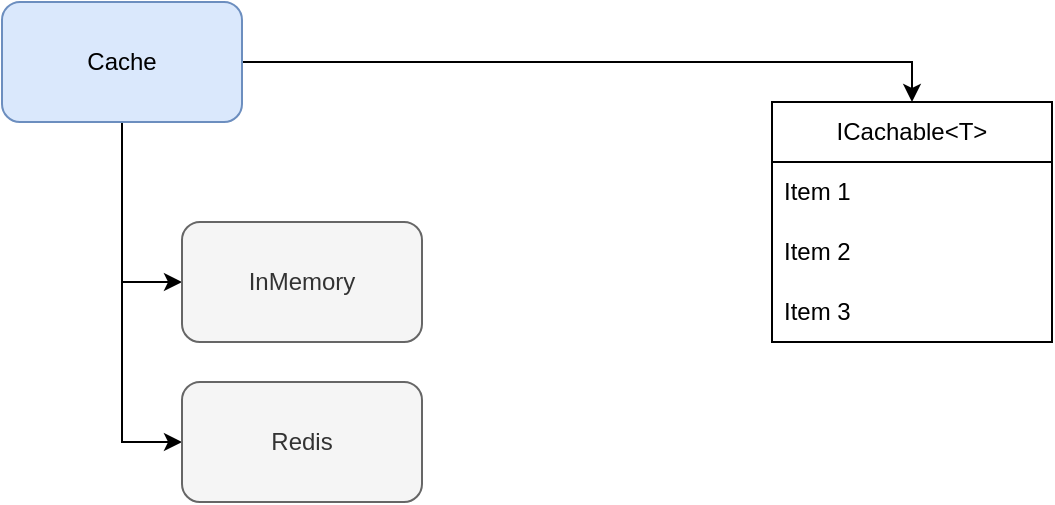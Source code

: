 <mxfile version="22.0.2" type="device">
  <diagram name="Page-1" id="qKaU0Q-FvelUafF9ekBP">
    <mxGraphModel dx="1036" dy="606" grid="1" gridSize="10" guides="1" tooltips="1" connect="1" arrows="1" fold="1" page="1" pageScale="1" pageWidth="850" pageHeight="1100" math="0" shadow="0">
      <root>
        <mxCell id="0" />
        <mxCell id="1" parent="0" />
        <mxCell id="NtewO8Oyfw1NCg4WtKrz-3" value="" style="edgeStyle=orthogonalEdgeStyle;rounded=0;orthogonalLoop=1;jettySize=auto;html=1;entryX=0;entryY=0.5;entryDx=0;entryDy=0;" edge="1" parent="1" source="NtewO8Oyfw1NCg4WtKrz-1" target="NtewO8Oyfw1NCg4WtKrz-2">
          <mxGeometry relative="1" as="geometry" />
        </mxCell>
        <mxCell id="NtewO8Oyfw1NCg4WtKrz-7" style="edgeStyle=orthogonalEdgeStyle;rounded=0;orthogonalLoop=1;jettySize=auto;html=1;entryX=0;entryY=0.5;entryDx=0;entryDy=0;" edge="1" parent="1" source="NtewO8Oyfw1NCg4WtKrz-1" target="NtewO8Oyfw1NCg4WtKrz-5">
          <mxGeometry relative="1" as="geometry" />
        </mxCell>
        <mxCell id="NtewO8Oyfw1NCg4WtKrz-12" style="edgeStyle=orthogonalEdgeStyle;rounded=0;orthogonalLoop=1;jettySize=auto;html=1;entryX=0.5;entryY=0;entryDx=0;entryDy=0;" edge="1" parent="1" source="NtewO8Oyfw1NCg4WtKrz-1" target="NtewO8Oyfw1NCg4WtKrz-8">
          <mxGeometry relative="1" as="geometry" />
        </mxCell>
        <mxCell id="NtewO8Oyfw1NCg4WtKrz-1" value="Cache" style="rounded=1;whiteSpace=wrap;html=1;fillColor=#dae8fc;strokeColor=#6c8ebf;" vertex="1" parent="1">
          <mxGeometry x="40" y="40" width="120" height="60" as="geometry" />
        </mxCell>
        <mxCell id="NtewO8Oyfw1NCg4WtKrz-2" value="InMemory" style="whiteSpace=wrap;html=1;rounded=1;fillColor=#f5f5f5;fontColor=#333333;strokeColor=#666666;" vertex="1" parent="1">
          <mxGeometry x="130" y="150" width="120" height="60" as="geometry" />
        </mxCell>
        <mxCell id="NtewO8Oyfw1NCg4WtKrz-5" value="Redis" style="whiteSpace=wrap;html=1;rounded=1;fillColor=#f5f5f5;fontColor=#333333;strokeColor=#666666;" vertex="1" parent="1">
          <mxGeometry x="130" y="230" width="120" height="60" as="geometry" />
        </mxCell>
        <mxCell id="NtewO8Oyfw1NCg4WtKrz-8" value="ICachable&amp;lt;T&amp;gt;" style="swimlane;fontStyle=0;childLayout=stackLayout;horizontal=1;startSize=30;horizontalStack=0;resizeParent=1;resizeParentMax=0;resizeLast=0;collapsible=1;marginBottom=0;whiteSpace=wrap;html=1;" vertex="1" parent="1">
          <mxGeometry x="425" y="90" width="140" height="120" as="geometry" />
        </mxCell>
        <mxCell id="NtewO8Oyfw1NCg4WtKrz-9" value="Item 1" style="text;strokeColor=none;fillColor=none;align=left;verticalAlign=middle;spacingLeft=4;spacingRight=4;overflow=hidden;points=[[0,0.5],[1,0.5]];portConstraint=eastwest;rotatable=0;whiteSpace=wrap;html=1;" vertex="1" parent="NtewO8Oyfw1NCg4WtKrz-8">
          <mxGeometry y="30" width="140" height="30" as="geometry" />
        </mxCell>
        <mxCell id="NtewO8Oyfw1NCg4WtKrz-10" value="Item 2" style="text;strokeColor=none;fillColor=none;align=left;verticalAlign=middle;spacingLeft=4;spacingRight=4;overflow=hidden;points=[[0,0.5],[1,0.5]];portConstraint=eastwest;rotatable=0;whiteSpace=wrap;html=1;" vertex="1" parent="NtewO8Oyfw1NCg4WtKrz-8">
          <mxGeometry y="60" width="140" height="30" as="geometry" />
        </mxCell>
        <mxCell id="NtewO8Oyfw1NCg4WtKrz-11" value="Item 3" style="text;strokeColor=none;fillColor=none;align=left;verticalAlign=middle;spacingLeft=4;spacingRight=4;overflow=hidden;points=[[0,0.5],[1,0.5]];portConstraint=eastwest;rotatable=0;whiteSpace=wrap;html=1;" vertex="1" parent="NtewO8Oyfw1NCg4WtKrz-8">
          <mxGeometry y="90" width="140" height="30" as="geometry" />
        </mxCell>
      </root>
    </mxGraphModel>
  </diagram>
</mxfile>
